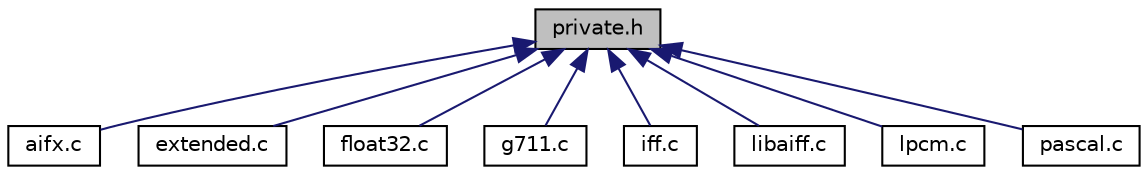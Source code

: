 digraph "private.h"
{
  edge [fontname="Helvetica",fontsize="10",labelfontname="Helvetica",labelfontsize="10"];
  node [fontname="Helvetica",fontsize="10",shape=record];
  Node1 [label="private.h",height=0.2,width=0.4,color="black", fillcolor="grey75", style="filled", fontcolor="black"];
  Node1 -> Node2 [dir="back",color="midnightblue",fontsize="10",style="solid",fontname="Helvetica"];
  Node2 [label="aifx.c",height=0.2,width=0.4,color="black", fillcolor="white", style="filled",URL="$aifx_8c.html"];
  Node1 -> Node3 [dir="back",color="midnightblue",fontsize="10",style="solid",fontname="Helvetica"];
  Node3 [label="extended.c",height=0.2,width=0.4,color="black", fillcolor="white", style="filled",URL="$extended_8c.html"];
  Node1 -> Node4 [dir="back",color="midnightblue",fontsize="10",style="solid",fontname="Helvetica"];
  Node4 [label="float32.c",height=0.2,width=0.4,color="black", fillcolor="white", style="filled",URL="$float32_8c.html"];
  Node1 -> Node5 [dir="back",color="midnightblue",fontsize="10",style="solid",fontname="Helvetica"];
  Node5 [label="g711.c",height=0.2,width=0.4,color="black", fillcolor="white", style="filled",URL="$g711_8c.html"];
  Node1 -> Node6 [dir="back",color="midnightblue",fontsize="10",style="solid",fontname="Helvetica"];
  Node6 [label="iff.c",height=0.2,width=0.4,color="black", fillcolor="white", style="filled",URL="$iff_8c.html"];
  Node1 -> Node7 [dir="back",color="midnightblue",fontsize="10",style="solid",fontname="Helvetica"];
  Node7 [label="libaiff.c",height=0.2,width=0.4,color="black", fillcolor="white", style="filled",URL="$libaiff_8c.html"];
  Node1 -> Node8 [dir="back",color="midnightblue",fontsize="10",style="solid",fontname="Helvetica"];
  Node8 [label="lpcm.c",height=0.2,width=0.4,color="black", fillcolor="white", style="filled",URL="$lpcm_8c.html"];
  Node1 -> Node9 [dir="back",color="midnightblue",fontsize="10",style="solid",fontname="Helvetica"];
  Node9 [label="pascal.c",height=0.2,width=0.4,color="black", fillcolor="white", style="filled",URL="$pascal_8c.html"];
}
